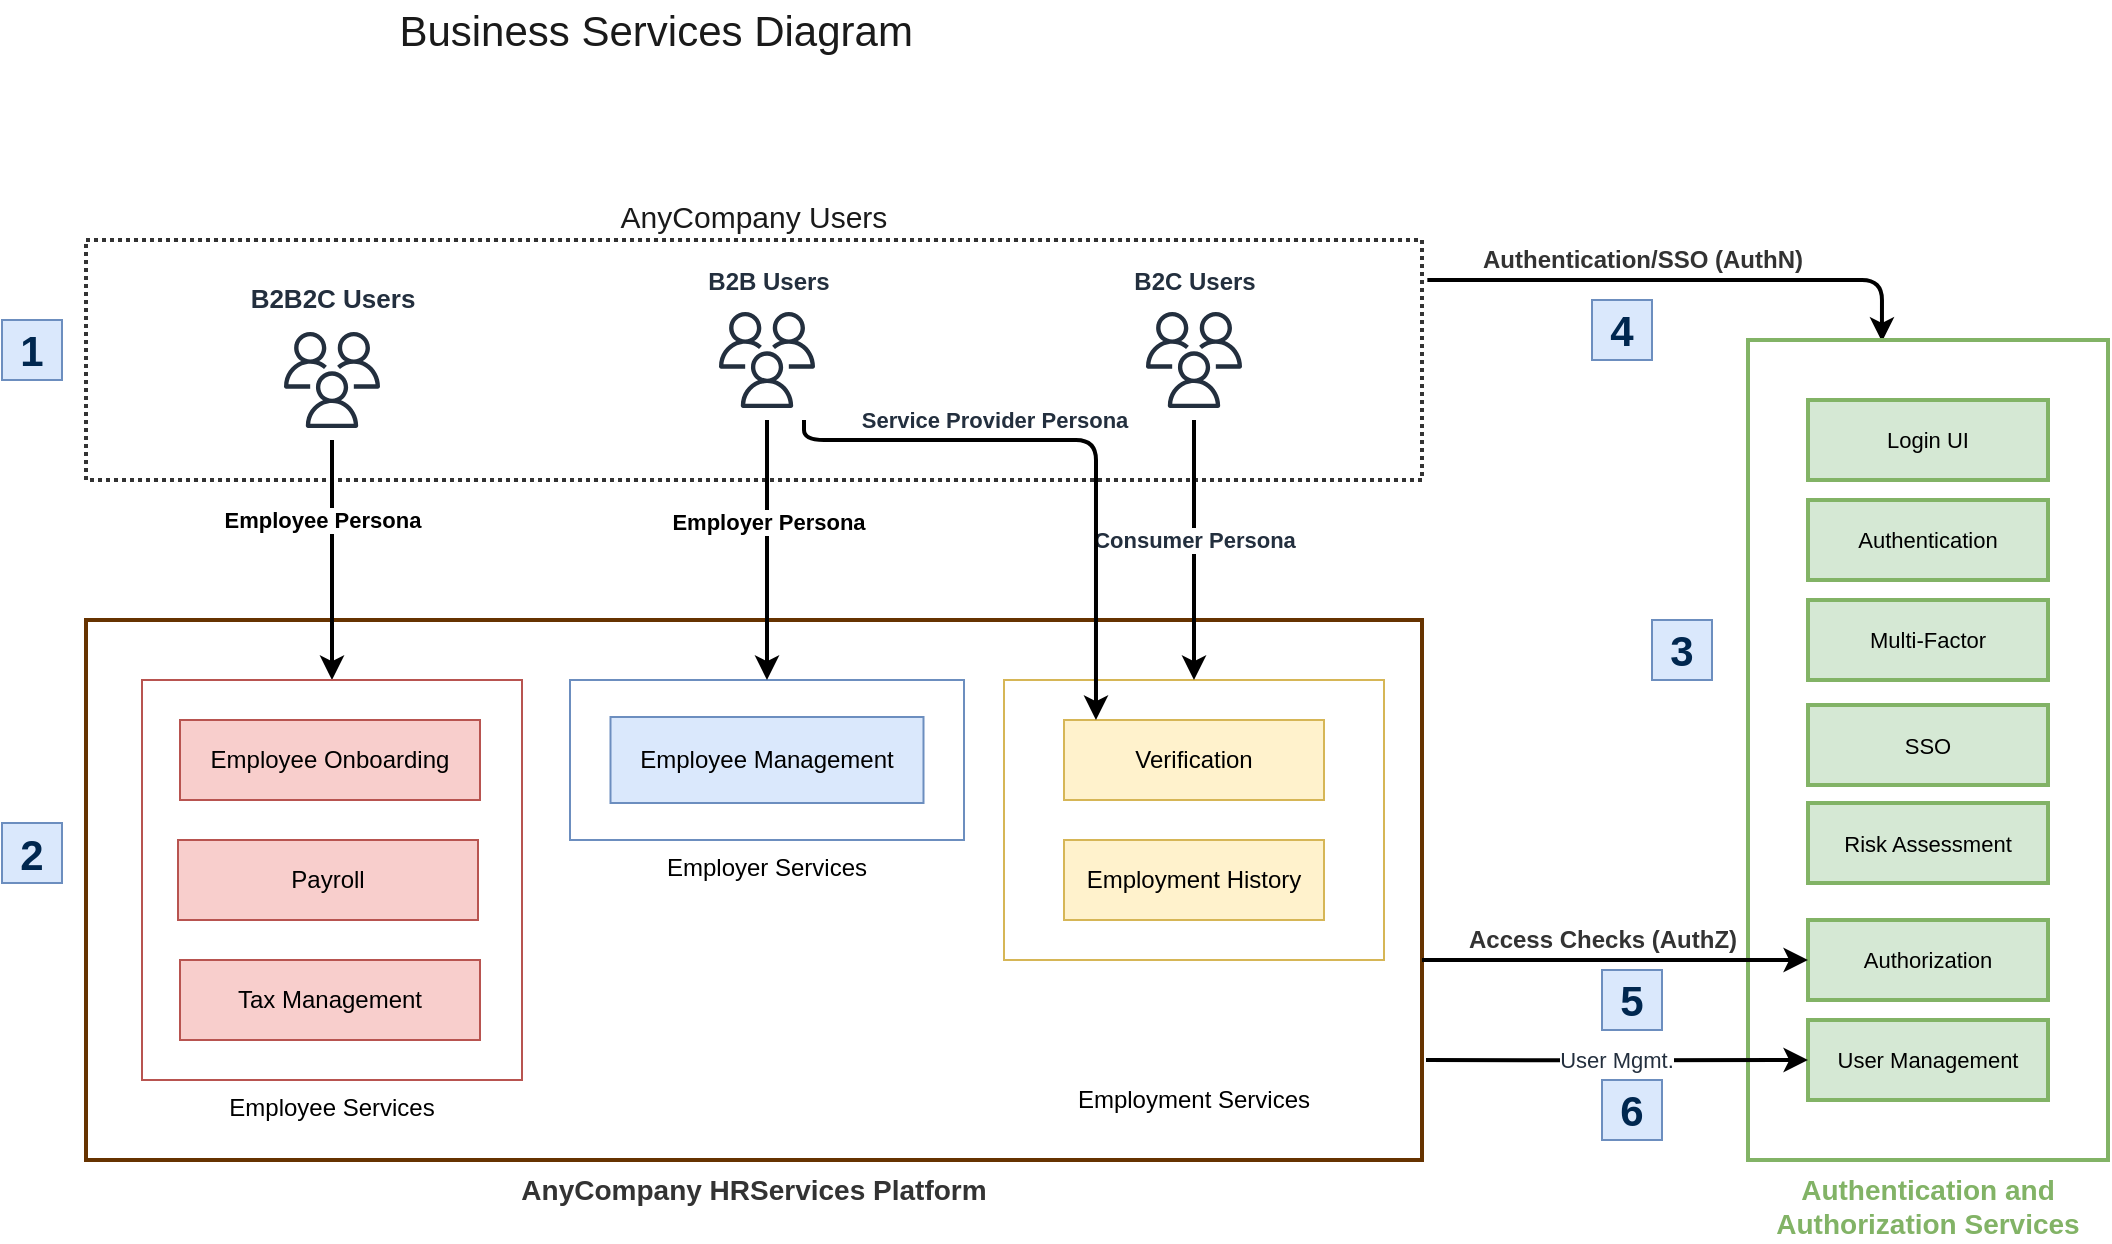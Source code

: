 <mxfile version="17.2.4" type="github">
  <diagram id="ph6kFKLF23NnV0sInsYU" name="Page-1">
    <mxGraphModel dx="2272" dy="737" grid="1" gridSize="10" guides="1" tooltips="1" connect="1" arrows="1" fold="1" page="1" pageScale="1" pageWidth="850" pageHeight="1100" math="0" shadow="0">
      <root>
        <mxCell id="0" />
        <mxCell id="1" parent="0" />
        <mxCell id="e25fCHqF_XSICWRYhGp0-45" style="edgeStyle=orthogonalEdgeStyle;rounded=1;orthogonalLoop=1;jettySize=auto;html=1;exitX=1.004;exitY=0.167;exitDx=0;exitDy=0;entryX=0.372;entryY=0.002;entryDx=0;entryDy=0;labelBackgroundColor=default;fontFamily=Helvetica;fontSize=14;fontColor=#82B366;startArrow=none;startFill=0;endArrow=classic;strokeColor=default;strokeWidth=2;entryPerimeter=0;exitPerimeter=0;" parent="1" source="e25fCHqF_XSICWRYhGp0-44" target="e25fCHqF_XSICWRYhGp0-38" edge="1">
          <mxGeometry relative="1" as="geometry">
            <Array as="points">
              <mxPoint x="510" y="160" />
            </Array>
          </mxGeometry>
        </mxCell>
        <mxCell id="e25fCHqF_XSICWRYhGp0-47" value="&lt;font style=&quot;font-size: 12px&quot; color=&quot;#333333&quot;&gt;Authentication/SSO (AuthN)&lt;/font&gt;" style="edgeLabel;html=1;align=center;verticalAlign=middle;resizable=0;points=[];fontSize=12;fontFamily=Helvetica;fontColor=#82B366;fontStyle=1" parent="e25fCHqF_XSICWRYhGp0-45" vertex="1" connectable="0">
          <mxGeometry x="-0.327" relative="1" as="geometry">
            <mxPoint x="20" y="-10" as="offset" />
          </mxGeometry>
        </mxCell>
        <mxCell id="e25fCHqF_XSICWRYhGp0-44" value="&lt;font style=&quot;font-size: 15px&quot; color=&quot;#1a1a1a&quot;&gt;AnyCompany Users&lt;/font&gt;" style="rounded=0;whiteSpace=wrap;html=1;dashed=1;sketch=0;fontFamily=Helvetica;fontSize=11;fontColor=#82B366;strokeColor=#333333;strokeWidth=2;fillColor=#FFFFFF;gradientColor=#ffffff;dashPattern=1 1;labelPosition=center;verticalLabelPosition=top;align=center;verticalAlign=bottom;" parent="1" vertex="1">
          <mxGeometry x="-388" y="140" width="668" height="120" as="geometry" />
        </mxCell>
        <mxCell id="e25fCHqF_XSICWRYhGp0-1" value="B2B Users" style="sketch=0;outlineConnect=0;fontColor=#232F3E;gradientColor=none;strokeColor=#232F3E;fillColor=#ffffff;dashed=0;verticalLabelPosition=top;verticalAlign=bottom;align=center;html=1;fontSize=12;fontStyle=1;aspect=fixed;shape=mxgraph.aws4.resourceIcon;resIcon=mxgraph.aws4.users;labelPosition=center;" parent="1" vertex="1">
          <mxGeometry x="-77.5" y="170" width="60" height="60" as="geometry" />
        </mxCell>
        <mxCell id="e25fCHqF_XSICWRYhGp0-2" value="B2C Users" style="sketch=0;outlineConnect=0;fontColor=#232F3E;gradientColor=none;strokeColor=#232F3E;fillColor=#ffffff;dashed=0;verticalLabelPosition=top;verticalAlign=bottom;align=center;html=1;fontSize=12;fontStyle=1;aspect=fixed;shape=mxgraph.aws4.resourceIcon;resIcon=mxgraph.aws4.users;labelPosition=center;" parent="1" vertex="1">
          <mxGeometry x="136" y="170" width="60" height="60" as="geometry" />
        </mxCell>
        <mxCell id="e25fCHqF_XSICWRYhGp0-9" value="AnyCompany HRServices Platform" style="rounded=0;whiteSpace=wrap;html=1;fillColor=#FFFFFF;fontColor=#333333;strokeColor=#663300;strokeWidth=2;labelPosition=center;verticalLabelPosition=bottom;align=center;verticalAlign=top;fontStyle=1;fontSize=14;" parent="1" vertex="1">
          <mxGeometry x="-388" y="330" width="668" height="270" as="geometry" />
        </mxCell>
        <mxCell id="e25fCHqF_XSICWRYhGp0-22" value="Employee Persona" style="edgeStyle=orthogonalEdgeStyle;rounded=1;orthogonalLoop=1;jettySize=auto;html=1;entryX=0.5;entryY=0;entryDx=0;entryDy=0;strokeWidth=2;fontStyle=1" parent="1" source="e25fCHqF_XSICWRYhGp0-3" target="e25fCHqF_XSICWRYhGp0-13" edge="1">
          <mxGeometry x="-0.333" y="-5" relative="1" as="geometry">
            <mxPoint as="offset" />
          </mxGeometry>
        </mxCell>
        <mxCell id="e25fCHqF_XSICWRYhGp0-3" value="&lt;font style=&quot;font-size: 13px&quot;&gt;&lt;b&gt;B2B2C Users&lt;/b&gt;&lt;/font&gt;" style="sketch=0;outlineConnect=0;fontColor=#232F3E;gradientColor=none;strokeColor=#232F3E;fillColor=#ffffff;dashed=0;verticalLabelPosition=top;verticalAlign=bottom;align=center;html=1;fontSize=12;fontStyle=0;aspect=fixed;shape=mxgraph.aws4.resourceIcon;resIcon=mxgraph.aws4.users;labelPosition=center;" parent="1" vertex="1">
          <mxGeometry x="-295" y="180" width="60" height="60" as="geometry" />
        </mxCell>
        <mxCell id="e25fCHqF_XSICWRYhGp0-14" value="Employment Services" style="rounded=0;whiteSpace=wrap;html=1;labelPosition=center;verticalLabelPosition=bottom;align=center;verticalAlign=middle;strokeColor=#d6b656;fillColor=#FFFFFF;" parent="1" vertex="1">
          <mxGeometry x="71" y="360" width="190" height="140" as="geometry" />
        </mxCell>
        <mxCell id="e25fCHqF_XSICWRYhGp0-21" value="Employer Services" style="rounded=0;whiteSpace=wrap;html=1;labelPosition=center;verticalLabelPosition=bottom;align=center;verticalAlign=top;fillColor=#FFFFFF;strokeColor=#6c8ebf;" parent="1" vertex="1">
          <mxGeometry x="-146" y="360" width="197" height="80" as="geometry" />
        </mxCell>
        <mxCell id="e25fCHqF_XSICWRYhGp0-16" value="Verification" style="rounded=0;whiteSpace=wrap;html=1;fillColor=#fff2cc;strokeColor=#d6b656;" parent="1" vertex="1">
          <mxGeometry x="101" y="380" width="130" height="40" as="geometry" />
        </mxCell>
        <mxCell id="e25fCHqF_XSICWRYhGp0-17" value="Employment History" style="rounded=0;whiteSpace=wrap;html=1;fillColor=#fff2cc;strokeColor=#d6b656;" parent="1" vertex="1">
          <mxGeometry x="101" y="440" width="130" height="40" as="geometry" />
        </mxCell>
        <mxCell id="e25fCHqF_XSICWRYhGp0-18" style="edgeStyle=orthogonalEdgeStyle;rounded=1;orthogonalLoop=1;jettySize=auto;html=1;entryX=0.5;entryY=0;entryDx=0;entryDy=0;strokeWidth=2;" parent="1" source="e25fCHqF_XSICWRYhGp0-1" target="e25fCHqF_XSICWRYhGp0-21" edge="1">
          <mxGeometry relative="1" as="geometry" />
        </mxCell>
        <mxCell id="e25fCHqF_XSICWRYhGp0-28" value="Employer Persona" style="edgeLabel;html=1;align=center;verticalAlign=middle;resizable=0;points=[];fontSize=11;fontFamily=Helvetica;fontColor=default;fontStyle=1" parent="e25fCHqF_XSICWRYhGp0-18" vertex="1" connectable="0">
          <mxGeometry x="0.252" relative="1" as="geometry">
            <mxPoint y="-31" as="offset" />
          </mxGeometry>
        </mxCell>
        <mxCell id="e25fCHqF_XSICWRYhGp0-11" value="Employee Management" style="rounded=0;whiteSpace=wrap;html=1;fillColor=#dae8fc;strokeColor=#6c8ebf;" parent="1" vertex="1">
          <mxGeometry x="-125.75" y="378.5" width="156.5" height="43" as="geometry" />
        </mxCell>
        <mxCell id="e25fCHqF_XSICWRYhGp0-13" value="Employee Services" style="rounded=0;whiteSpace=wrap;html=1;labelPosition=center;verticalLabelPosition=bottom;align=center;verticalAlign=top;fillColor=#FFFFFF;strokeColor=#b85450;" parent="1" vertex="1">
          <mxGeometry x="-360" y="360" width="190" height="200" as="geometry" />
        </mxCell>
        <mxCell id="e25fCHqF_XSICWRYhGp0-10" value="Employee Onboarding" style="rounded=0;whiteSpace=wrap;html=1;fillColor=#f8cecc;strokeColor=#b85450;" parent="1" vertex="1">
          <mxGeometry x="-341" y="380" width="150" height="40" as="geometry" />
        </mxCell>
        <mxCell id="e25fCHqF_XSICWRYhGp0-12" value="Payroll " style="rounded=0;whiteSpace=wrap;html=1;fillColor=#f8cecc;strokeColor=#b85450;" parent="1" vertex="1">
          <mxGeometry x="-342" y="440" width="150" height="40" as="geometry" />
        </mxCell>
        <mxCell id="e25fCHqF_XSICWRYhGp0-15" value="Tax Management" style="rounded=0;whiteSpace=wrap;html=1;fillColor=#f8cecc;strokeColor=#b85450;" parent="1" vertex="1">
          <mxGeometry x="-341" y="500" width="150" height="40" as="geometry" />
        </mxCell>
        <mxCell id="e25fCHqF_XSICWRYhGp0-35" style="edgeStyle=orthogonalEdgeStyle;rounded=1;orthogonalLoop=1;jettySize=auto;html=1;labelBackgroundColor=default;fontFamily=Helvetica;fontSize=13;fontColor=#232F3E;endArrow=classic;strokeColor=default;strokeWidth=2;" parent="1" target="e25fCHqF_XSICWRYhGp0-14" edge="1">
          <mxGeometry relative="1" as="geometry">
            <mxPoint x="166" y="230" as="sourcePoint" />
            <Array as="points">
              <mxPoint x="166" y="270" />
              <mxPoint x="166" y="270" />
            </Array>
          </mxGeometry>
        </mxCell>
        <mxCell id="e25fCHqF_XSICWRYhGp0-37" value="Consumer Persona" style="edgeLabel;html=1;align=center;verticalAlign=middle;resizable=0;points=[];fontSize=11;fontFamily=Helvetica;fontColor=#232F3E;fontStyle=1" parent="e25fCHqF_XSICWRYhGp0-35" vertex="1" connectable="0">
          <mxGeometry x="-0.308" y="2" relative="1" as="geometry">
            <mxPoint x="-2" y="15" as="offset" />
          </mxGeometry>
        </mxCell>
        <mxCell id="e25fCHqF_XSICWRYhGp0-36" value="Service Provider Persona" style="edgeStyle=orthogonalEdgeStyle;rounded=1;orthogonalLoop=1;jettySize=auto;html=1;entryX=0.123;entryY=0;entryDx=0;entryDy=0;labelBackgroundColor=default;fontFamily=Helvetica;fontSize=11;fontColor=#232F3E;endArrow=classic;strokeColor=default;strokeWidth=2;fontStyle=1;entryPerimeter=0;" parent="1" source="e25fCHqF_XSICWRYhGp0-1" target="e25fCHqF_XSICWRYhGp0-16" edge="1">
          <mxGeometry x="-0.294" y="10" relative="1" as="geometry">
            <mxPoint x="-29.5" y="230" as="sourcePoint" />
            <mxPoint x="164.5" y="380" as="targetPoint" />
            <Array as="points">
              <mxPoint x="-29" y="240" />
              <mxPoint x="117" y="240" />
            </Array>
            <mxPoint as="offset" />
          </mxGeometry>
        </mxCell>
        <mxCell id="e25fCHqF_XSICWRYhGp0-38" value="&lt;font style=&quot;font-size: 14px&quot; color=&quot;#82b366&quot;&gt;Authentication and Authorization Services&lt;/font&gt;" style="rounded=0;whiteSpace=wrap;html=1;fillColor=#FFFFFF;strokeColor=#82b366;strokeWidth=2;labelPosition=center;verticalLabelPosition=bottom;align=center;verticalAlign=top;fontStyle=1;fontColor=#FF3333;" parent="1" vertex="1">
          <mxGeometry x="443" y="190" width="180" height="410" as="geometry" />
        </mxCell>
        <mxCell id="e25fCHqF_XSICWRYhGp0-39" value="Authentication" style="rounded=0;whiteSpace=wrap;html=1;dashed=0;sketch=0;fontFamily=Helvetica;fontSize=11;strokeColor=#82b366;strokeWidth=2;fillColor=#d5e8d4;" parent="1" vertex="1">
          <mxGeometry x="473" y="270" width="120" height="40" as="geometry" />
        </mxCell>
        <mxCell id="e25fCHqF_XSICWRYhGp0-40" value="Authorization" style="rounded=0;whiteSpace=wrap;html=1;dashed=0;sketch=0;fontFamily=Helvetica;fontSize=11;strokeColor=#82b366;strokeWidth=2;fillColor=#d5e8d4;" parent="1" vertex="1">
          <mxGeometry x="473" y="480" width="120" height="40" as="geometry" />
        </mxCell>
        <mxCell id="e25fCHqF_XSICWRYhGp0-41" value="SSO" style="rounded=0;whiteSpace=wrap;html=1;dashed=0;sketch=0;fontFamily=Helvetica;fontSize=11;strokeColor=#82b366;strokeWidth=2;fillColor=#d5e8d4;" parent="1" vertex="1">
          <mxGeometry x="473" y="372.5" width="120" height="40" as="geometry" />
        </mxCell>
        <mxCell id="e25fCHqF_XSICWRYhGp0-42" value="Risk Assessment" style="rounded=0;whiteSpace=wrap;html=1;dashed=0;sketch=0;fontFamily=Helvetica;fontSize=11;strokeColor=#82b366;strokeWidth=2;fillColor=#d5e8d4;" parent="1" vertex="1">
          <mxGeometry x="473" y="421.5" width="120" height="40" as="geometry" />
        </mxCell>
        <mxCell id="e25fCHqF_XSICWRYhGp0-46" value="Login UI" style="rounded=0;whiteSpace=wrap;html=1;dashed=0;sketch=0;fontFamily=Helvetica;fontSize=11;strokeColor=#82b366;strokeWidth=2;fillColor=#d5e8d4;" parent="1" vertex="1">
          <mxGeometry x="473" y="220" width="120" height="40" as="geometry" />
        </mxCell>
        <mxCell id="yVPgGkp0cXZ_G8Fahzny-1" value="Multi-Factor" style="rounded=0;whiteSpace=wrap;html=1;dashed=0;sketch=0;fontFamily=Helvetica;fontSize=11;strokeColor=#82b366;strokeWidth=2;fillColor=#d5e8d4;" vertex="1" parent="1">
          <mxGeometry x="473" y="320" width="120" height="40" as="geometry" />
        </mxCell>
        <mxCell id="e25fCHqF_XSICWRYhGp0-43" style="edgeStyle=orthogonalEdgeStyle;rounded=1;orthogonalLoop=1;jettySize=auto;html=1;labelBackgroundColor=default;fontFamily=Helvetica;fontSize=11;fontColor=#232F3E;endArrow=classic;strokeColor=default;strokeWidth=2;startArrow=none;startFill=0;" parent="1" edge="1">
          <mxGeometry relative="1" as="geometry">
            <mxPoint x="280" y="500" as="sourcePoint" />
            <mxPoint x="473" y="500" as="targetPoint" />
            <Array as="points">
              <mxPoint x="280" y="500" />
              <mxPoint x="473" y="500" />
            </Array>
          </mxGeometry>
        </mxCell>
        <mxCell id="e25fCHqF_XSICWRYhGp0-48" value="Access Checks (AuthZ)" style="edgeLabel;html=1;align=center;verticalAlign=middle;resizable=0;points=[];fontSize=12;fontFamily=Helvetica;fontColor=#333333;fontStyle=1" parent="e25fCHqF_XSICWRYhGp0-43" vertex="1" connectable="0">
          <mxGeometry x="-0.283" y="1" relative="1" as="geometry">
            <mxPoint x="21" y="-9" as="offset" />
          </mxGeometry>
        </mxCell>
        <mxCell id="yVPgGkp0cXZ_G8Fahzny-2" value="User Management" style="rounded=0;whiteSpace=wrap;html=1;dashed=0;sketch=0;fontFamily=Helvetica;fontSize=11;strokeColor=#82b366;strokeWidth=2;fillColor=#d5e8d4;" vertex="1" parent="1">
          <mxGeometry x="473" y="530" width="120" height="40" as="geometry" />
        </mxCell>
        <mxCell id="yVPgGkp0cXZ_G8Fahzny-3" value="User Mgmt." style="edgeStyle=orthogonalEdgeStyle;rounded=1;orthogonalLoop=1;jettySize=auto;html=1;fontSize=11;fontColor=#232F3E;exitX=1.003;exitY=0.815;exitDx=0;exitDy=0;exitPerimeter=0;strokeWidth=2;startArrow=none;startFill=0;" edge="1" parent="1" source="e25fCHqF_XSICWRYhGp0-9" target="yVPgGkp0cXZ_G8Fahzny-2">
          <mxGeometry relative="1" as="geometry" />
        </mxCell>
        <mxCell id="yVPgGkp0cXZ_G8Fahzny-7" value="&lt;font style=&quot;font-size: 21px&quot;&gt;Business Services Diagram&amp;nbsp;&lt;/font&gt;" style="text;html=1;strokeColor=none;fillColor=none;align=center;verticalAlign=middle;whiteSpace=wrap;rounded=0;dashed=1;dashPattern=1 2;fontSize=14;fontColor=#1A1A1A;" vertex="1" parent="1">
          <mxGeometry x="-390" y="20" width="580" height="30" as="geometry" />
        </mxCell>
        <mxCell id="yVPgGkp0cXZ_G8Fahzny-14" value="&lt;b&gt;&lt;font style=&quot;font-size: 21px&quot; color=&quot;#00274f&quot;&gt;1&lt;/font&gt;&lt;/b&gt;" style="text;html=1;strokeColor=#6c8ebf;fillColor=#dae8fc;align=center;verticalAlign=middle;whiteSpace=wrap;rounded=0;" vertex="1" parent="1">
          <mxGeometry x="-430" y="180" width="30" height="30" as="geometry" />
        </mxCell>
        <mxCell id="yVPgGkp0cXZ_G8Fahzny-15" value="&lt;b&gt;&lt;font style=&quot;font-size: 21px&quot; color=&quot;#00274f&quot;&gt;2&lt;/font&gt;&lt;/b&gt;" style="text;html=1;strokeColor=#6c8ebf;fillColor=#dae8fc;align=center;verticalAlign=middle;whiteSpace=wrap;rounded=0;" vertex="1" parent="1">
          <mxGeometry x="-430" y="431.5" width="30" height="30" as="geometry" />
        </mxCell>
        <mxCell id="yVPgGkp0cXZ_G8Fahzny-17" value="&lt;b&gt;&lt;font style=&quot;font-size: 21px&quot; color=&quot;#00274f&quot;&gt;3&lt;/font&gt;&lt;/b&gt;" style="text;html=1;strokeColor=#6c8ebf;fillColor=#dae8fc;align=center;verticalAlign=middle;whiteSpace=wrap;rounded=0;" vertex="1" parent="1">
          <mxGeometry x="395" y="330" width="30" height="30" as="geometry" />
        </mxCell>
        <mxCell id="yVPgGkp0cXZ_G8Fahzny-19" value="&lt;b&gt;&lt;font style=&quot;font-size: 21px&quot; color=&quot;#00274f&quot;&gt;4&lt;/font&gt;&lt;/b&gt;" style="text;html=1;strokeColor=#6c8ebf;fillColor=#dae8fc;align=center;verticalAlign=middle;whiteSpace=wrap;rounded=0;" vertex="1" parent="1">
          <mxGeometry x="365" y="170" width="30" height="30" as="geometry" />
        </mxCell>
        <mxCell id="yVPgGkp0cXZ_G8Fahzny-20" value="&lt;b&gt;&lt;font style=&quot;font-size: 21px&quot; color=&quot;#00274f&quot;&gt;5&lt;/font&gt;&lt;/b&gt;" style="text;html=1;strokeColor=#6c8ebf;fillColor=#dae8fc;align=center;verticalAlign=middle;whiteSpace=wrap;rounded=0;" vertex="1" parent="1">
          <mxGeometry x="370" y="505" width="30" height="30" as="geometry" />
        </mxCell>
        <mxCell id="yVPgGkp0cXZ_G8Fahzny-21" value="&lt;b&gt;&lt;font style=&quot;font-size: 21px&quot; color=&quot;#00274f&quot;&gt;6&lt;/font&gt;&lt;/b&gt;" style="text;html=1;strokeColor=#6c8ebf;fillColor=#dae8fc;align=center;verticalAlign=middle;whiteSpace=wrap;rounded=0;" vertex="1" parent="1">
          <mxGeometry x="370" y="560" width="30" height="30" as="geometry" />
        </mxCell>
      </root>
    </mxGraphModel>
  </diagram>
</mxfile>
